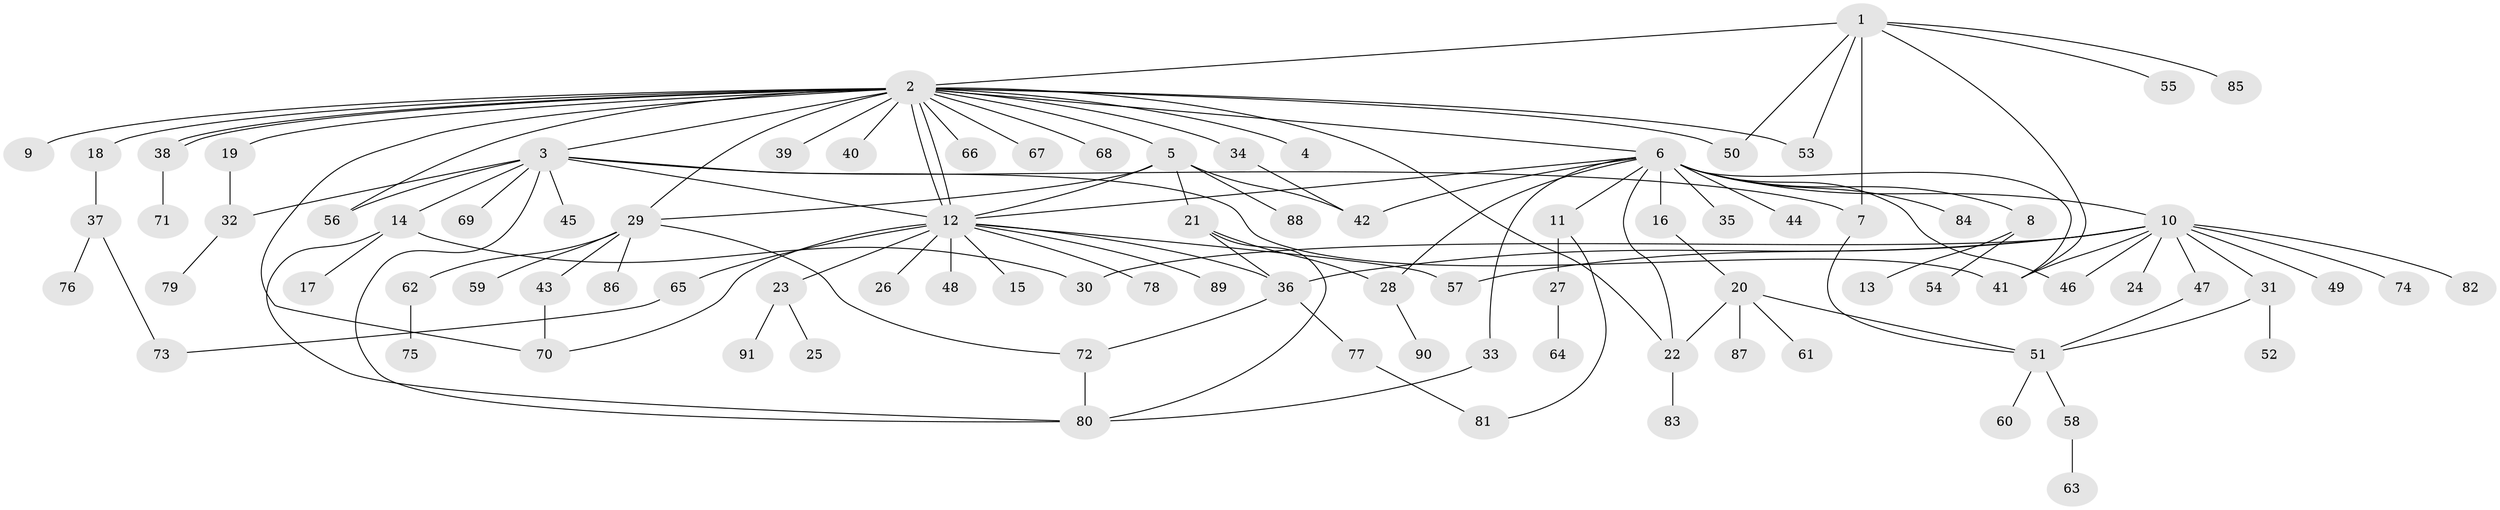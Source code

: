 // Generated by graph-tools (version 1.1) at 2025/35/03/09/25 02:35:39]
// undirected, 91 vertices, 126 edges
graph export_dot {
graph [start="1"]
  node [color=gray90,style=filled];
  1;
  2;
  3;
  4;
  5;
  6;
  7;
  8;
  9;
  10;
  11;
  12;
  13;
  14;
  15;
  16;
  17;
  18;
  19;
  20;
  21;
  22;
  23;
  24;
  25;
  26;
  27;
  28;
  29;
  30;
  31;
  32;
  33;
  34;
  35;
  36;
  37;
  38;
  39;
  40;
  41;
  42;
  43;
  44;
  45;
  46;
  47;
  48;
  49;
  50;
  51;
  52;
  53;
  54;
  55;
  56;
  57;
  58;
  59;
  60;
  61;
  62;
  63;
  64;
  65;
  66;
  67;
  68;
  69;
  70;
  71;
  72;
  73;
  74;
  75;
  76;
  77;
  78;
  79;
  80;
  81;
  82;
  83;
  84;
  85;
  86;
  87;
  88;
  89;
  90;
  91;
  1 -- 2;
  1 -- 7;
  1 -- 41;
  1 -- 50;
  1 -- 53;
  1 -- 55;
  1 -- 85;
  2 -- 3;
  2 -- 4;
  2 -- 5;
  2 -- 6;
  2 -- 9;
  2 -- 12;
  2 -- 12;
  2 -- 18;
  2 -- 19;
  2 -- 22;
  2 -- 29;
  2 -- 34;
  2 -- 38;
  2 -- 38;
  2 -- 39;
  2 -- 40;
  2 -- 50;
  2 -- 53;
  2 -- 56;
  2 -- 66;
  2 -- 67;
  2 -- 68;
  2 -- 70;
  3 -- 7;
  3 -- 12;
  3 -- 14;
  3 -- 32;
  3 -- 41;
  3 -- 45;
  3 -- 56;
  3 -- 69;
  3 -- 80;
  5 -- 12;
  5 -- 21;
  5 -- 29;
  5 -- 42;
  5 -- 88;
  6 -- 8;
  6 -- 10;
  6 -- 11;
  6 -- 12;
  6 -- 16;
  6 -- 22;
  6 -- 28;
  6 -- 33;
  6 -- 35;
  6 -- 41;
  6 -- 42;
  6 -- 44;
  6 -- 46;
  6 -- 84;
  7 -- 51;
  8 -- 13;
  8 -- 54;
  10 -- 24;
  10 -- 30;
  10 -- 31;
  10 -- 36;
  10 -- 41;
  10 -- 46;
  10 -- 47;
  10 -- 49;
  10 -- 57;
  10 -- 74;
  10 -- 82;
  11 -- 27;
  11 -- 81;
  12 -- 15;
  12 -- 23;
  12 -- 26;
  12 -- 36;
  12 -- 48;
  12 -- 57;
  12 -- 65;
  12 -- 70;
  12 -- 78;
  12 -- 89;
  14 -- 17;
  14 -- 30;
  14 -- 80;
  16 -- 20;
  18 -- 37;
  19 -- 32;
  20 -- 22;
  20 -- 51;
  20 -- 61;
  20 -- 87;
  21 -- 28;
  21 -- 36;
  21 -- 80;
  22 -- 83;
  23 -- 25;
  23 -- 91;
  27 -- 64;
  28 -- 90;
  29 -- 43;
  29 -- 59;
  29 -- 62;
  29 -- 72;
  29 -- 86;
  31 -- 51;
  31 -- 52;
  32 -- 79;
  33 -- 80;
  34 -- 42;
  36 -- 72;
  36 -- 77;
  37 -- 73;
  37 -- 76;
  38 -- 71;
  43 -- 70;
  47 -- 51;
  51 -- 58;
  51 -- 60;
  58 -- 63;
  62 -- 75;
  65 -- 73;
  72 -- 80;
  77 -- 81;
}
